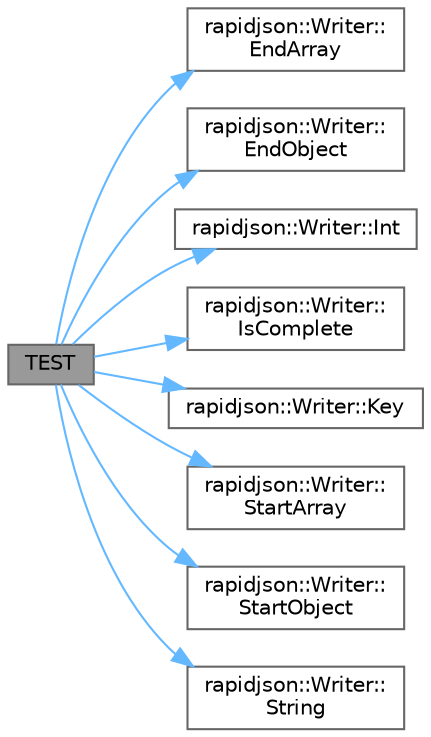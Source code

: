 digraph "TEST"
{
 // LATEX_PDF_SIZE
  bgcolor="transparent";
  edge [fontname=Helvetica,fontsize=10,labelfontname=Helvetica,labelfontsize=10];
  node [fontname=Helvetica,fontsize=10,shape=box,height=0.2,width=0.4];
  rankdir="LR";
  Node1 [id="Node000001",label="TEST",height=0.2,width=0.4,color="gray40", fillcolor="grey60", style="filled", fontcolor="black",tooltip=" "];
  Node1 -> Node2 [id="edge1_Node000001_Node000002",color="steelblue1",style="solid",tooltip=" "];
  Node2 [id="Node000002",label="rapidjson::Writer::\lEndArray",height=0.2,width=0.4,color="grey40", fillcolor="white", style="filled",URL="$classrapidjson_1_1_writer.html#a13c98a10c8a8be0823c6cfd8e1b479a4",tooltip=" "];
  Node1 -> Node3 [id="edge2_Node000001_Node000003",color="steelblue1",style="solid",tooltip=" "];
  Node3 [id="Node000003",label="rapidjson::Writer::\lEndObject",height=0.2,width=0.4,color="grey40", fillcolor="white", style="filled",URL="$classrapidjson_1_1_writer.html#ac8851882467c9c00cd8c2a202261e2b0",tooltip=" "];
  Node1 -> Node4 [id="edge3_Node000001_Node000004",color="steelblue1",style="solid",tooltip=" "];
  Node4 [id="Node000004",label="rapidjson::Writer::Int",height=0.2,width=0.4,color="grey40", fillcolor="white", style="filled",URL="$classrapidjson_1_1_writer.html#a22fd25fb5cb2db6c25762961e51e9c46",tooltip=" "];
  Node1 -> Node5 [id="edge4_Node000001_Node000005",color="steelblue1",style="solid",tooltip=" "];
  Node5 [id="Node000005",label="rapidjson::Writer::\lIsComplete",height=0.2,width=0.4,color="grey40", fillcolor="white", style="filled",URL="$classrapidjson_1_1_writer.html#a190d964d3e62155e87153e858a0b04da",tooltip="Checks whether the output is a complete JSON."];
  Node1 -> Node6 [id="edge5_Node000001_Node000006",color="steelblue1",style="solid",tooltip=" "];
  Node6 [id="Node000006",label="rapidjson::Writer::Key",height=0.2,width=0.4,color="grey40", fillcolor="white", style="filled",URL="$classrapidjson_1_1_writer.html#a58ecbfbe9f86e5303448f2b8024cbd46",tooltip=" "];
  Node1 -> Node7 [id="edge6_Node000001_Node000007",color="steelblue1",style="solid",tooltip=" "];
  Node7 [id="Node000007",label="rapidjson::Writer::\lStartArray",height=0.2,width=0.4,color="grey40", fillcolor="white", style="filled",URL="$classrapidjson_1_1_writer.html#a7019d2c81548f7b4dcc96f98a3e2bf76",tooltip=" "];
  Node1 -> Node8 [id="edge7_Node000001_Node000008",color="steelblue1",style="solid",tooltip=" "];
  Node8 [id="Node000008",label="rapidjson::Writer::\lStartObject",height=0.2,width=0.4,color="grey40", fillcolor="white", style="filled",URL="$classrapidjson_1_1_writer.html#a8b0be54744be8ecb53cbe7e408447faa",tooltip=" "];
  Node1 -> Node9 [id="edge8_Node000001_Node000009",color="steelblue1",style="solid",tooltip=" "];
  Node9 [id="Node000009",label="rapidjson::Writer::\lString",height=0.2,width=0.4,color="grey40", fillcolor="white", style="filled",URL="$classrapidjson_1_1_writer.html#a3cddcb5176054f559d0d552a3ff8789b",tooltip=" "];
}
